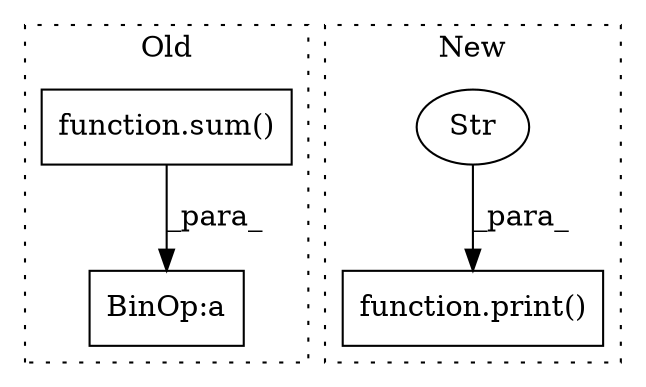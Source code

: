 digraph G {
subgraph cluster0 {
1 [label="function.sum()" a="75" s="2255,2262" l="4,1" shape="box"];
4 [label="BinOp:a" a="82" s="2263" l="1" shape="box"];
label = "Old";
style="dotted";
}
subgraph cluster1 {
2 [label="function.print()" a="75" s="2681,2798" l="6,1" shape="box"];
3 [label="Str" a="66" s="2687" l="8" shape="ellipse"];
label = "New";
style="dotted";
}
1 -> 4 [label="_para_"];
3 -> 2 [label="_para_"];
}